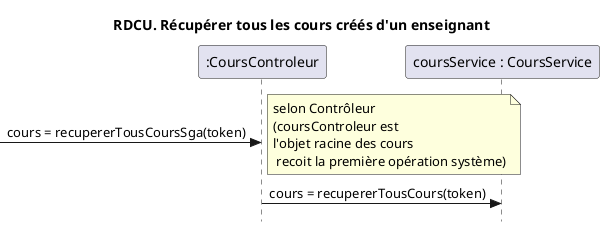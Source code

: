 @startuml récupérer tous les cours créés
skinparam style strictuml
skinparam defaultfontname Verdana
title RDCU. Récupérer tous les cours créés d'un enseignant
participant ":CoursControleur" as controleur
participant "coursService : CoursService" as mapCours

->controleur : cours = recupererTousCoursSga(token)
note right : selon Contrôleur\n(coursControleur est\nl'objet racine des cours\n recoit la première opération système)
controleur -> mapCours : cours = recupererTousCours(token)
@enduml

@startuml récupérer un cours
skinparam style strictuml
skinparam defaultfontname Verdana
title RDCU. Récupérer l'information d'un cours créés d'un enseignant
participant ":coursControleur" as controleur
participant "coursService : CoursService" as mapCours
->controleur : cours = recupererUnCoursSga(token, idCours)
note right : selon Contrôleur\n(coursControleur est\nl'objet racine des cours\n recoit la première opération système)
controleur -> mapCours : cours = recupererUnCours(token, idCours)
@enduml